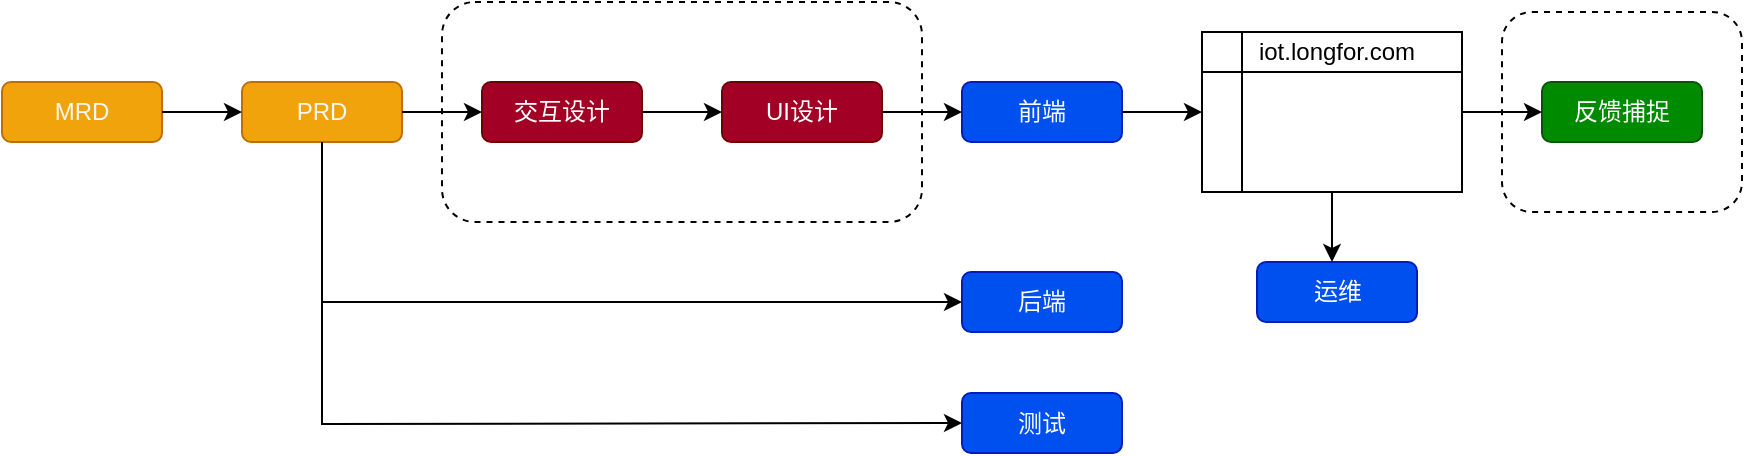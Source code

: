 <mxfile version="15.9.6" type="github">
  <diagram id="yB1yta7xvhZGJ5dKqpqX" name="Page-1">
    <mxGraphModel dx="1298" dy="834" grid="0" gridSize="10" guides="1" tooltips="1" connect="1" arrows="1" fold="1" page="1" pageScale="1" pageWidth="1169" pageHeight="827" math="0" shadow="0">
      <root>
        <mxCell id="0" />
        <mxCell id="1" parent="0" />
        <mxCell id="rGIHpQEafbmOBCQg1Uzh-23" value="" style="rounded=1;whiteSpace=wrap;html=1;dashed=1;fontColor=#F7F7F7;" vertex="1" parent="1">
          <mxGeometry x="790" y="225" width="120" height="100" as="geometry" />
        </mxCell>
        <mxCell id="rGIHpQEafbmOBCQg1Uzh-22" value="" style="rounded=1;whiteSpace=wrap;html=1;dashed=1;" vertex="1" parent="1">
          <mxGeometry x="260" y="220" width="240" height="110" as="geometry" />
        </mxCell>
        <mxCell id="rGIHpQEafbmOBCQg1Uzh-1" value="MRD" style="rounded=1;whiteSpace=wrap;html=1;fillColor=#f0a30a;fontColor=#F7F7F7;strokeColor=#BD7000;" vertex="1" parent="1">
          <mxGeometry x="40" y="260" width="80" height="30" as="geometry" />
        </mxCell>
        <mxCell id="rGIHpQEafbmOBCQg1Uzh-2" value="PRD" style="rounded=1;whiteSpace=wrap;html=1;fillColor=#f0a30a;fontColor=#F7F7F7;strokeColor=#BD7000;" vertex="1" parent="1">
          <mxGeometry x="160" y="260" width="80" height="30" as="geometry" />
        </mxCell>
        <mxCell id="rGIHpQEafbmOBCQg1Uzh-3" value="交互设计" style="rounded=1;whiteSpace=wrap;html=1;fillColor=#a20025;fontColor=#ffffff;strokeColor=#6F0000;" vertex="1" parent="1">
          <mxGeometry x="280" y="260" width="80" height="30" as="geometry" />
        </mxCell>
        <mxCell id="rGIHpQEafbmOBCQg1Uzh-4" value="UI设计" style="rounded=1;whiteSpace=wrap;html=1;fillColor=#a20025;fontColor=#ffffff;strokeColor=#6F0000;" vertex="1" parent="1">
          <mxGeometry x="400" y="260" width="80" height="30" as="geometry" />
        </mxCell>
        <mxCell id="rGIHpQEafbmOBCQg1Uzh-5" value="前端" style="rounded=1;whiteSpace=wrap;html=1;fillColor=#0050ef;fontColor=#ffffff;strokeColor=#001DBC;" vertex="1" parent="1">
          <mxGeometry x="520" y="260" width="80" height="30" as="geometry" />
        </mxCell>
        <mxCell id="rGIHpQEafbmOBCQg1Uzh-6" value="反馈捕捉" style="rounded=1;whiteSpace=wrap;html=1;fillColor=#008a00;fontColor=#ffffff;strokeColor=#005700;" vertex="1" parent="1">
          <mxGeometry x="810" y="260" width="80" height="30" as="geometry" />
        </mxCell>
        <mxCell id="rGIHpQEafbmOBCQg1Uzh-7" value="" style="shape=internalStorage;whiteSpace=wrap;html=1;backgroundOutline=1;" vertex="1" parent="1">
          <mxGeometry x="640" y="235" width="130" height="80" as="geometry" />
        </mxCell>
        <mxCell id="rGIHpQEafbmOBCQg1Uzh-8" value="iot.longfor.com" style="text;html=1;strokeColor=none;fillColor=none;align=center;verticalAlign=middle;whiteSpace=wrap;rounded=0;" vertex="1" parent="1">
          <mxGeometry x="645" y="230" width="125" height="30" as="geometry" />
        </mxCell>
        <mxCell id="rGIHpQEafbmOBCQg1Uzh-9" value="后端" style="rounded=1;whiteSpace=wrap;html=1;fillColor=#0050ef;fontColor=#ffffff;strokeColor=#001DBC;" vertex="1" parent="1">
          <mxGeometry x="520" y="355" width="80" height="30" as="geometry" />
        </mxCell>
        <mxCell id="rGIHpQEafbmOBCQg1Uzh-10" value="测试" style="rounded=1;whiteSpace=wrap;html=1;fillColor=#0050ef;fontColor=#ffffff;strokeColor=#001DBC;" vertex="1" parent="1">
          <mxGeometry x="520" y="415.5" width="80" height="30" as="geometry" />
        </mxCell>
        <mxCell id="rGIHpQEafbmOBCQg1Uzh-11" value="运维" style="rounded=1;whiteSpace=wrap;html=1;fillColor=#0050ef;fontColor=#ffffff;strokeColor=#001DBC;" vertex="1" parent="1">
          <mxGeometry x="667.5" y="350" width="80" height="30" as="geometry" />
        </mxCell>
        <mxCell id="rGIHpQEafbmOBCQg1Uzh-13" value="" style="endArrow=classic;html=1;rounded=0;exitX=1;exitY=0.5;exitDx=0;exitDy=0;entryX=0;entryY=0.5;entryDx=0;entryDy=0;" edge="1" parent="1" source="rGIHpQEafbmOBCQg1Uzh-1" target="rGIHpQEafbmOBCQg1Uzh-2">
          <mxGeometry width="50" height="50" relative="1" as="geometry">
            <mxPoint x="140" y="390" as="sourcePoint" />
            <mxPoint x="190" y="340" as="targetPoint" />
          </mxGeometry>
        </mxCell>
        <mxCell id="rGIHpQEafbmOBCQg1Uzh-14" value="" style="endArrow=classic;html=1;rounded=0;exitX=1;exitY=0.5;exitDx=0;exitDy=0;entryX=0;entryY=0.5;entryDx=0;entryDy=0;" edge="1" parent="1" source="rGIHpQEafbmOBCQg1Uzh-2" target="rGIHpQEafbmOBCQg1Uzh-3">
          <mxGeometry width="50" height="50" relative="1" as="geometry">
            <mxPoint x="250" y="380" as="sourcePoint" />
            <mxPoint x="300" y="330" as="targetPoint" />
          </mxGeometry>
        </mxCell>
        <mxCell id="rGIHpQEafbmOBCQg1Uzh-15" value="" style="endArrow=classic;html=1;rounded=0;exitX=1;exitY=0.5;exitDx=0;exitDy=0;entryX=0;entryY=0.5;entryDx=0;entryDy=0;" edge="1" parent="1" source="rGIHpQEafbmOBCQg1Uzh-3" target="rGIHpQEafbmOBCQg1Uzh-4">
          <mxGeometry width="50" height="50" relative="1" as="geometry">
            <mxPoint x="320" y="430" as="sourcePoint" />
            <mxPoint x="370" y="380" as="targetPoint" />
          </mxGeometry>
        </mxCell>
        <mxCell id="rGIHpQEafbmOBCQg1Uzh-16" value="" style="endArrow=classic;html=1;rounded=0;exitX=1;exitY=0.5;exitDx=0;exitDy=0;entryX=0;entryY=0.5;entryDx=0;entryDy=0;" edge="1" parent="1" source="rGIHpQEafbmOBCQg1Uzh-4" target="rGIHpQEafbmOBCQg1Uzh-5">
          <mxGeometry width="50" height="50" relative="1" as="geometry">
            <mxPoint x="340" y="390" as="sourcePoint" />
            <mxPoint x="390" y="340" as="targetPoint" />
          </mxGeometry>
        </mxCell>
        <mxCell id="rGIHpQEafbmOBCQg1Uzh-17" value="" style="endArrow=classic;html=1;rounded=0;exitX=0.5;exitY=1;exitDx=0;exitDy=0;entryX=0;entryY=0.5;entryDx=0;entryDy=0;" edge="1" parent="1" source="rGIHpQEafbmOBCQg1Uzh-2" target="rGIHpQEafbmOBCQg1Uzh-9">
          <mxGeometry width="50" height="50" relative="1" as="geometry">
            <mxPoint x="240" y="440" as="sourcePoint" />
            <mxPoint x="290" y="390" as="targetPoint" />
            <Array as="points">
              <mxPoint x="200" y="370" />
            </Array>
          </mxGeometry>
        </mxCell>
        <mxCell id="rGIHpQEafbmOBCQg1Uzh-18" value="" style="endArrow=classic;html=1;rounded=0;entryX=0;entryY=0.5;entryDx=0;entryDy=0;" edge="1" parent="1" target="rGIHpQEafbmOBCQg1Uzh-10">
          <mxGeometry width="50" height="50" relative="1" as="geometry">
            <mxPoint x="200" y="290" as="sourcePoint" />
            <mxPoint x="370" y="390" as="targetPoint" />
            <Array as="points">
              <mxPoint x="200" y="431" />
            </Array>
          </mxGeometry>
        </mxCell>
        <mxCell id="rGIHpQEafbmOBCQg1Uzh-19" value="" style="endArrow=classic;html=1;rounded=0;exitX=1;exitY=0.5;exitDx=0;exitDy=0;entryX=0;entryY=0.5;entryDx=0;entryDy=0;" edge="1" parent="1" source="rGIHpQEafbmOBCQg1Uzh-5" target="rGIHpQEafbmOBCQg1Uzh-7">
          <mxGeometry width="50" height="50" relative="1" as="geometry">
            <mxPoint x="580" y="540" as="sourcePoint" />
            <mxPoint x="630" y="490" as="targetPoint" />
          </mxGeometry>
        </mxCell>
        <mxCell id="rGIHpQEafbmOBCQg1Uzh-20" value="" style="endArrow=classic;html=1;rounded=0;exitX=1;exitY=0.5;exitDx=0;exitDy=0;entryX=0;entryY=0.5;entryDx=0;entryDy=0;" edge="1" parent="1" source="rGIHpQEafbmOBCQg1Uzh-7" target="rGIHpQEafbmOBCQg1Uzh-6">
          <mxGeometry width="50" height="50" relative="1" as="geometry">
            <mxPoint x="670" y="540" as="sourcePoint" />
            <mxPoint x="720" y="490" as="targetPoint" />
          </mxGeometry>
        </mxCell>
        <mxCell id="rGIHpQEafbmOBCQg1Uzh-21" value="" style="endArrow=classic;html=1;rounded=0;exitX=0.5;exitY=1;exitDx=0;exitDy=0;" edge="1" parent="1" source="rGIHpQEafbmOBCQg1Uzh-7">
          <mxGeometry width="50" height="50" relative="1" as="geometry">
            <mxPoint x="650" y="510" as="sourcePoint" />
            <mxPoint x="705" y="350" as="targetPoint" />
          </mxGeometry>
        </mxCell>
      </root>
    </mxGraphModel>
  </diagram>
</mxfile>
